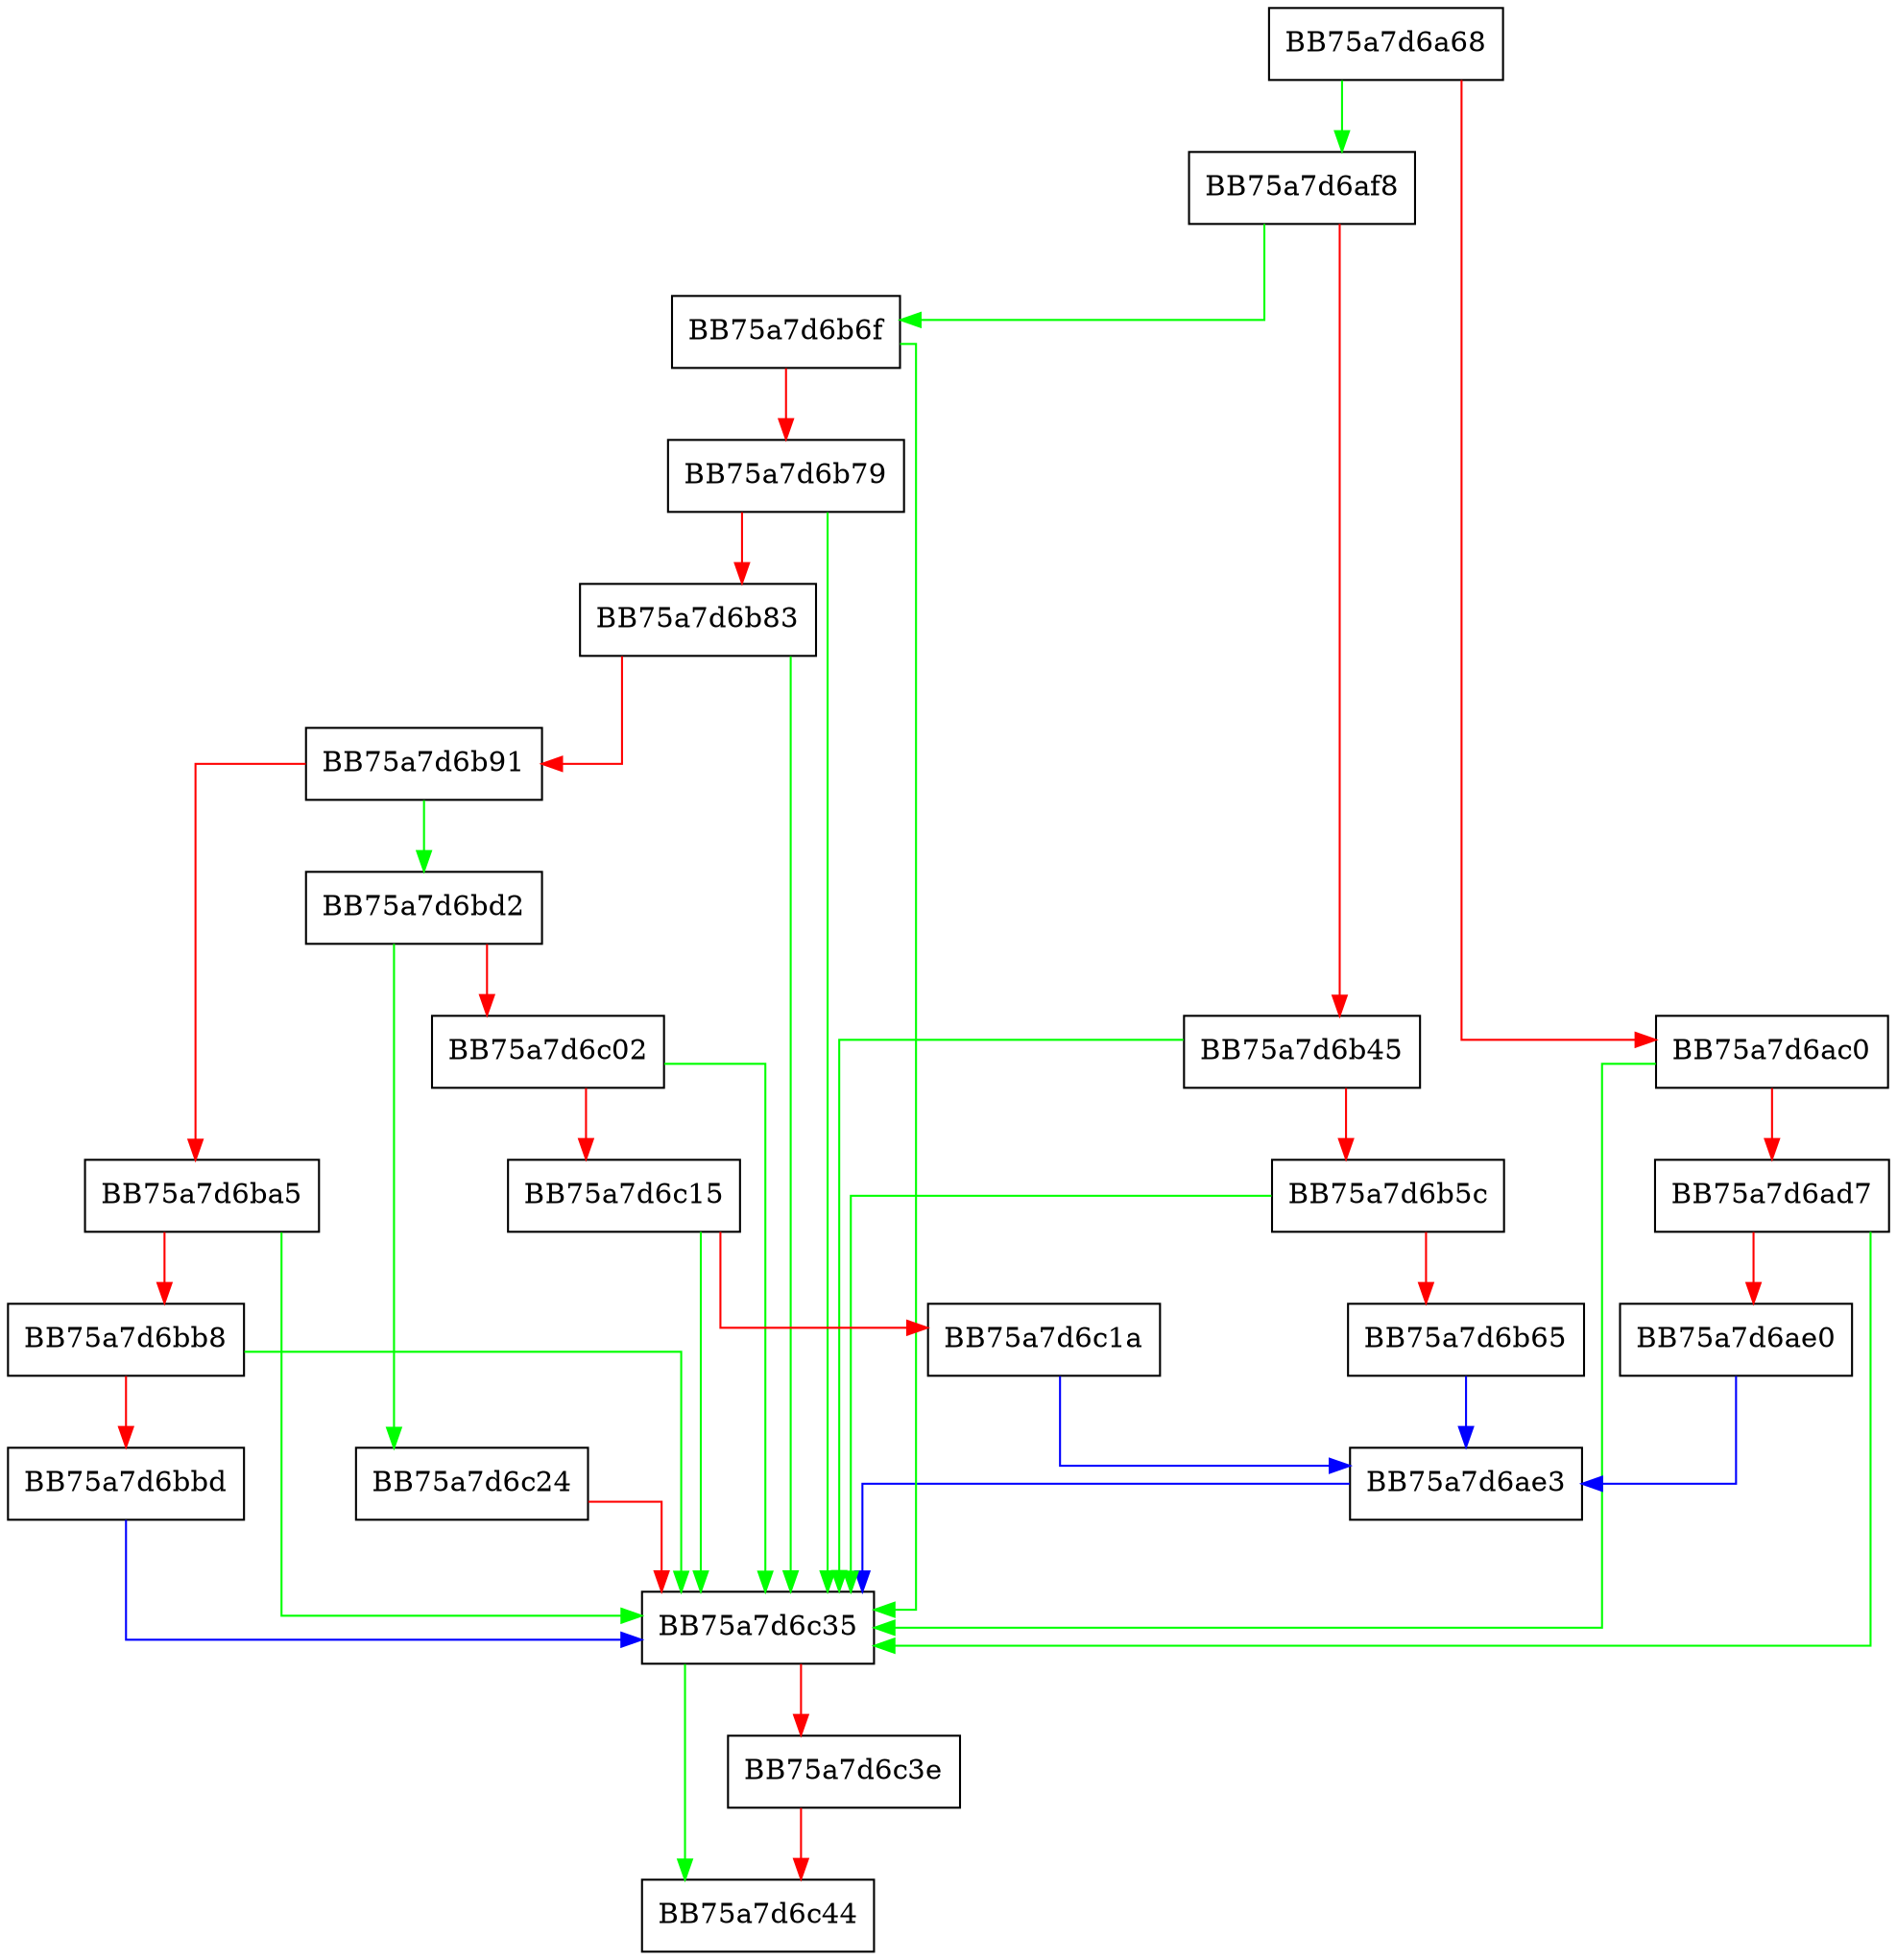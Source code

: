 digraph DoOSChecking {
  node [shape="box"];
  graph [splines=ortho];
  BB75a7d6a68 -> BB75a7d6af8 [color="green"];
  BB75a7d6a68 -> BB75a7d6ac0 [color="red"];
  BB75a7d6ac0 -> BB75a7d6c35 [color="green"];
  BB75a7d6ac0 -> BB75a7d6ad7 [color="red"];
  BB75a7d6ad7 -> BB75a7d6c35 [color="green"];
  BB75a7d6ad7 -> BB75a7d6ae0 [color="red"];
  BB75a7d6ae0 -> BB75a7d6ae3 [color="blue"];
  BB75a7d6ae3 -> BB75a7d6c35 [color="blue"];
  BB75a7d6af8 -> BB75a7d6b6f [color="green"];
  BB75a7d6af8 -> BB75a7d6b45 [color="red"];
  BB75a7d6b45 -> BB75a7d6c35 [color="green"];
  BB75a7d6b45 -> BB75a7d6b5c [color="red"];
  BB75a7d6b5c -> BB75a7d6c35 [color="green"];
  BB75a7d6b5c -> BB75a7d6b65 [color="red"];
  BB75a7d6b65 -> BB75a7d6ae3 [color="blue"];
  BB75a7d6b6f -> BB75a7d6c35 [color="green"];
  BB75a7d6b6f -> BB75a7d6b79 [color="red"];
  BB75a7d6b79 -> BB75a7d6c35 [color="green"];
  BB75a7d6b79 -> BB75a7d6b83 [color="red"];
  BB75a7d6b83 -> BB75a7d6c35 [color="green"];
  BB75a7d6b83 -> BB75a7d6b91 [color="red"];
  BB75a7d6b91 -> BB75a7d6bd2 [color="green"];
  BB75a7d6b91 -> BB75a7d6ba5 [color="red"];
  BB75a7d6ba5 -> BB75a7d6c35 [color="green"];
  BB75a7d6ba5 -> BB75a7d6bb8 [color="red"];
  BB75a7d6bb8 -> BB75a7d6c35 [color="green"];
  BB75a7d6bb8 -> BB75a7d6bbd [color="red"];
  BB75a7d6bbd -> BB75a7d6c35 [color="blue"];
  BB75a7d6bd2 -> BB75a7d6c24 [color="green"];
  BB75a7d6bd2 -> BB75a7d6c02 [color="red"];
  BB75a7d6c02 -> BB75a7d6c35 [color="green"];
  BB75a7d6c02 -> BB75a7d6c15 [color="red"];
  BB75a7d6c15 -> BB75a7d6c35 [color="green"];
  BB75a7d6c15 -> BB75a7d6c1a [color="red"];
  BB75a7d6c1a -> BB75a7d6ae3 [color="blue"];
  BB75a7d6c24 -> BB75a7d6c35 [color="red"];
  BB75a7d6c35 -> BB75a7d6c44 [color="green"];
  BB75a7d6c35 -> BB75a7d6c3e [color="red"];
  BB75a7d6c3e -> BB75a7d6c44 [color="red"];
}